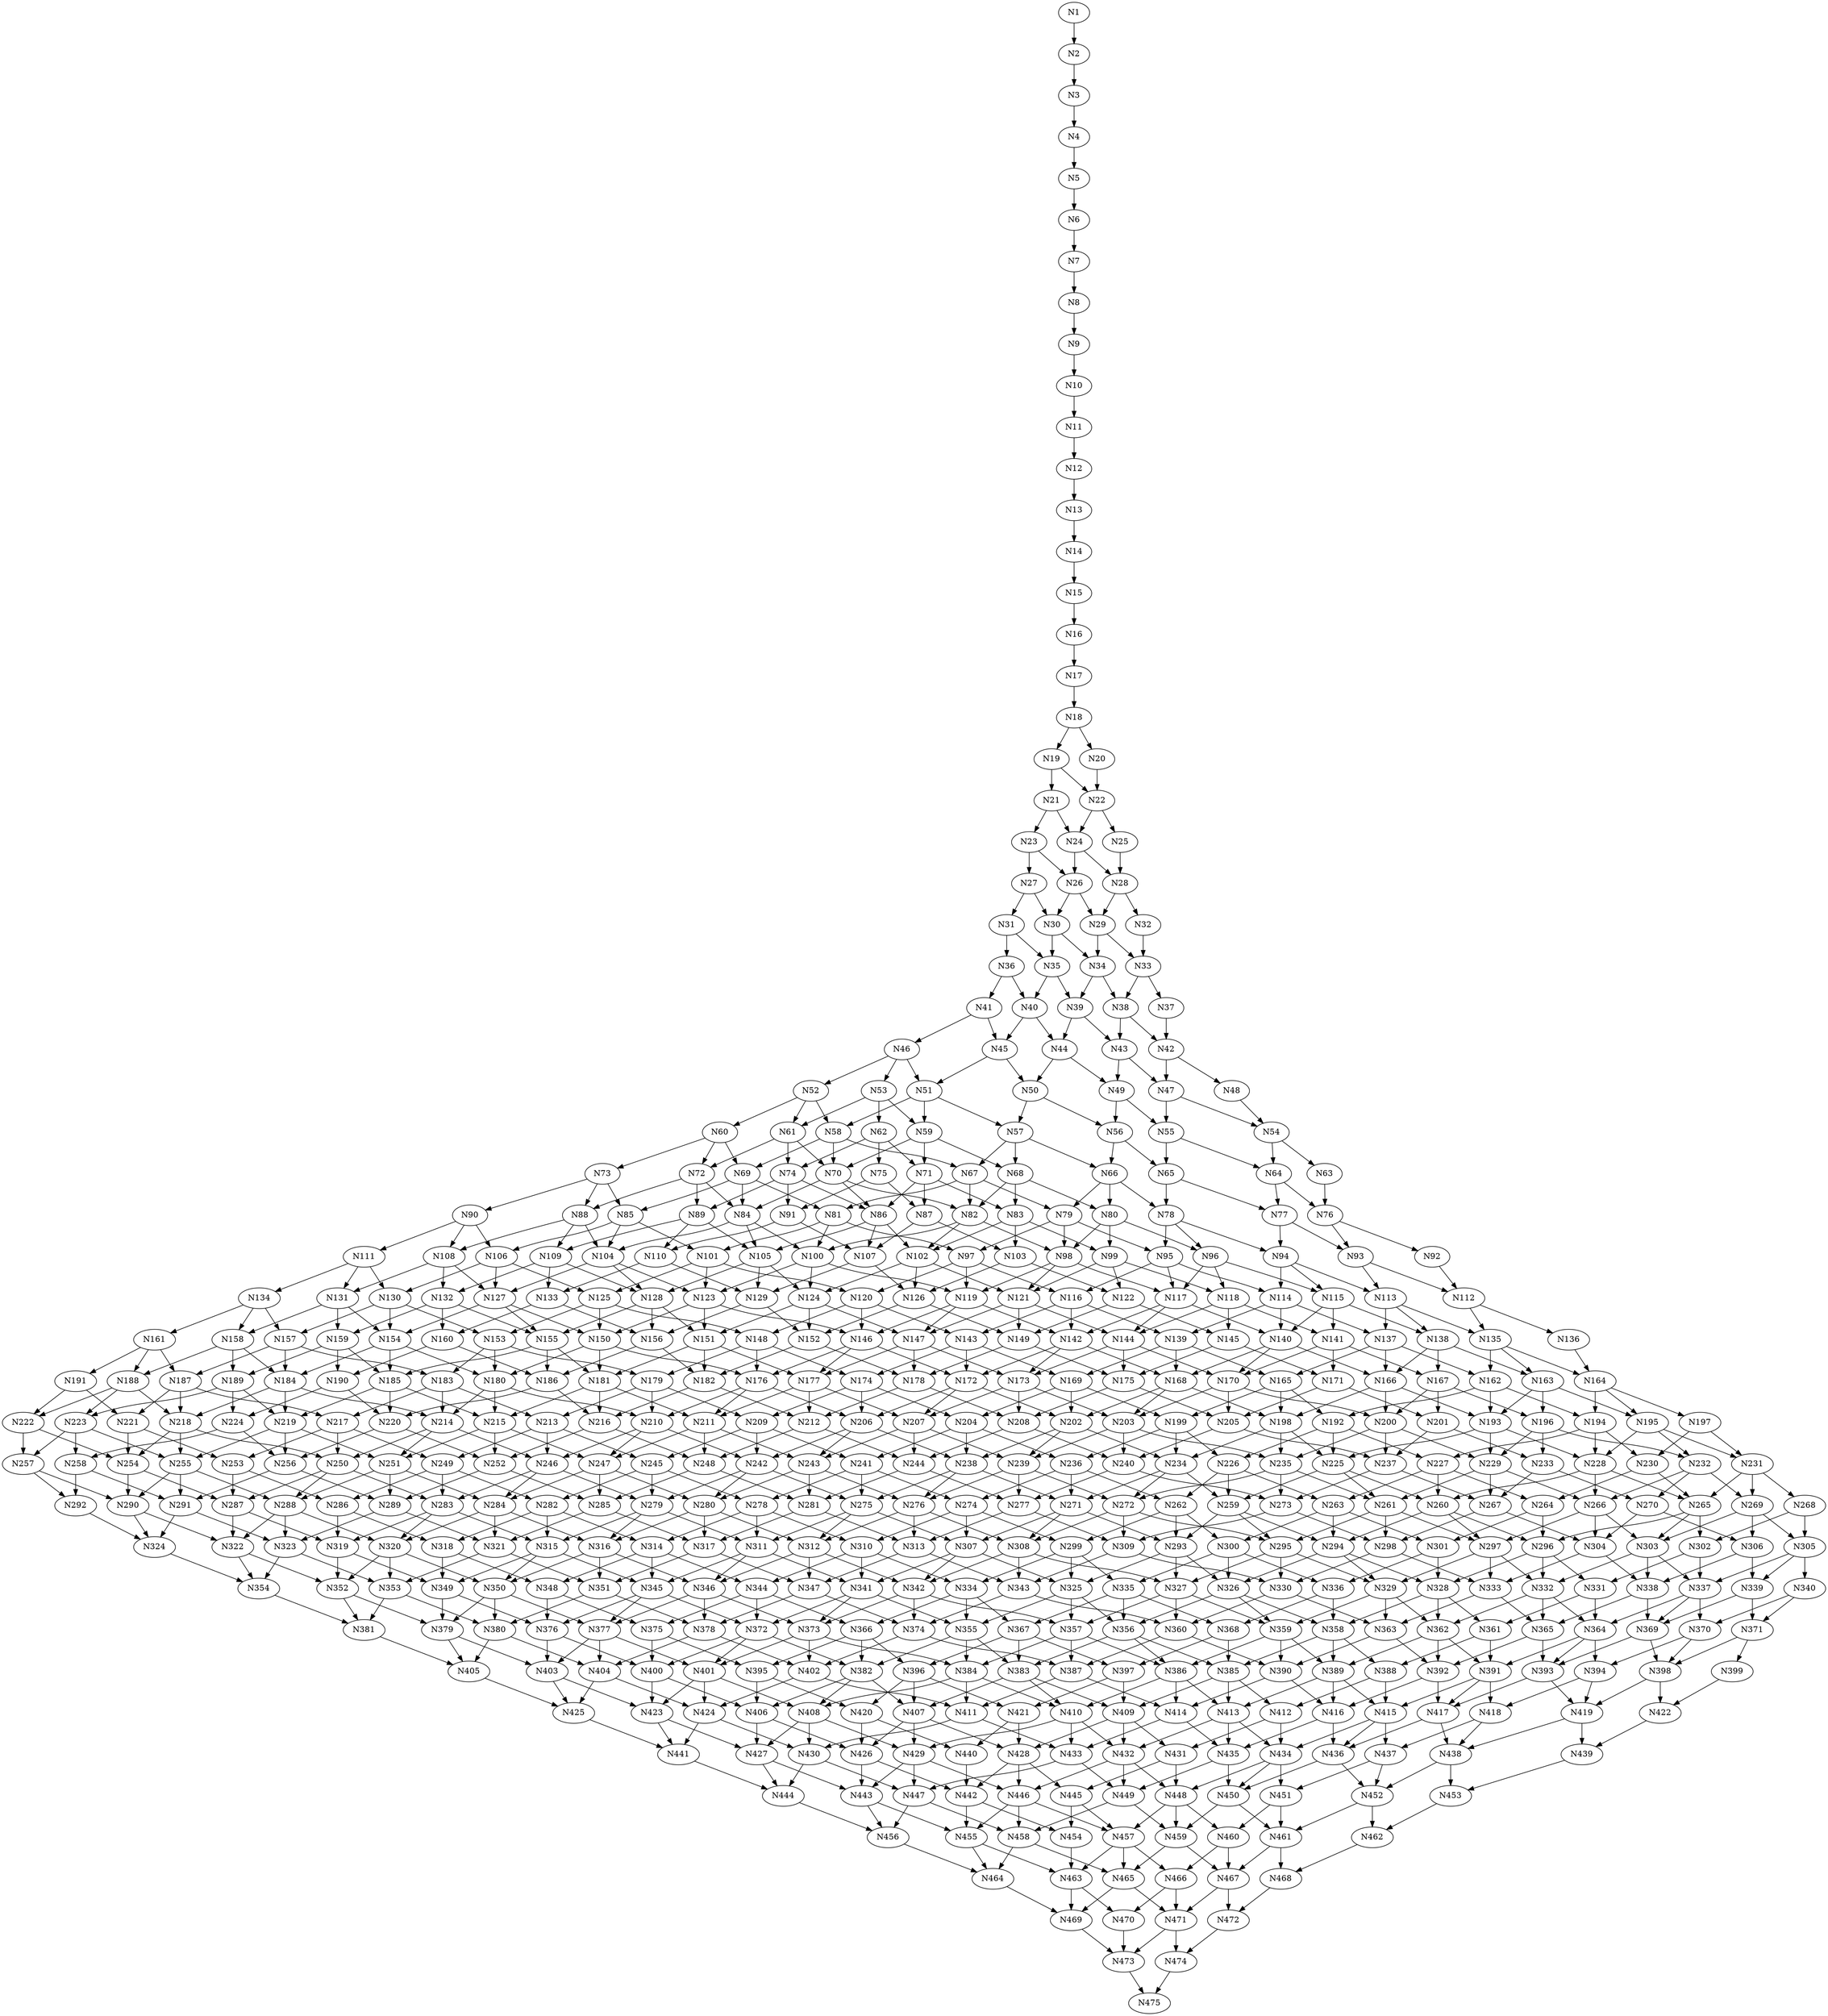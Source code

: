 digraph cpn_tools_graph {
  N475;
  N1 -> N2 ;
  N10 -> N11 ;
  N100 -> N124 ;
  N100 -> N123 ;
  N100 -> N119 ;
  N101 -> N125 ;
  N101 -> N123 ;
  N101 -> N120 ;
  N102 -> N126 ;
  N102 -> N124 ;
  N102 -> N121 ;
  N103 -> N122 ;
  N103 -> N126 ;
  N104 -> N128 ;
  N104 -> N127 ;
  N104 -> N123 ;
  N105 -> N128 ;
  N105 -> N129 ;
  N105 -> N124 ;
  N106 -> N125 ;
  N106 -> N127 ;
  N106 -> N130 ;
  N107 -> N126 ;
  N107 -> N129 ;
  N108 -> N132 ;
  N108 -> N127 ;
  N108 -> N131 ;
  N109 -> N132 ;
  N109 -> N133 ;
  N109 -> N128 ;
  N11 -> N12 ;
  N110 -> N133 ;
  N110 -> N129 ;
  N111 -> N130 ;
  N111 -> N134 ;
  N111 -> N131 ;
  N112 -> N136 ;
  N112 -> N135 ;
  N113 -> N135 ;
  N113 -> N138 ;
  N113 -> N137 ;
  N114 -> N137 ;
  N114 -> N140 ;
  N114 -> N139 ;
  N115 -> N141 ;
  N115 -> N138 ;
  N115 -> N140 ;
  N116 -> N139 ;
  N116 -> N143 ;
  N116 -> N142 ;
  N117 -> N144 ;
  N117 -> N140 ;
  N117 -> N142 ;
  N118 -> N141 ;
  N118 -> N145 ;
  N118 -> N144 ;
  N119 -> N147 ;
  N119 -> N146 ;
  N119 -> N142 ;
  N12 -> N13 ;
  N120 -> N148 ;
  N120 -> N146 ;
  N120 -> N143 ;
  N121 -> N149 ;
  N121 -> N144 ;
  N121 -> N147 ;
  N122 -> N145 ;
  N122 -> N149 ;
  N123 -> N151 ;
  N123 -> N150 ;
  N123 -> N146 ;
  N124 -> N151 ;
  N124 -> N152 ;
  N124 -> N147 ;
  N125 -> N150 ;
  N125 -> N153 ;
  N125 -> N148 ;
  N126 -> N152 ;
  N126 -> N149 ;
  N127 -> N155 ;
  N127 -> N150 ;
  N127 -> N154 ;
  N128 -> N155 ;
  N128 -> N156 ;
  N128 -> N151 ;
  N129 -> N156 ;
  N129 -> N152 ;
  N13 -> N14 ;
  N130 -> N153 ;
  N130 -> N157 ;
  N130 -> N154 ;
  N131 -> N159 ;
  N131 -> N154 ;
  N131 -> N158 ;
  N132 -> N160 ;
  N132 -> N155 ;
  N132 -> N159 ;
  N133 -> N160 ;
  N133 -> N156 ;
  N134 -> N157 ;
  N134 -> N161 ;
  N134 -> N158 ;
  N135 -> N164 ;
  N135 -> N163 ;
  N135 -> N162 ;
  N136 -> N164 ;
  N137 -> N162 ;
  N137 -> N166 ;
  N137 -> N165 ;
  N138 -> N167 ;
  N138 -> N163 ;
  N138 -> N166 ;
  N139 -> N169 ;
  N139 -> N165 ;
  N139 -> N168 ;
  N14 -> N15 ;
  N140 -> N170 ;
  N140 -> N166 ;
  N140 -> N168 ;
  N141 -> N171 ;
  N141 -> N167 ;
  N141 -> N170 ;
  N142 -> N173 ;
  N142 -> N168 ;
  N142 -> N172 ;
  N143 -> N174 ;
  N143 -> N169 ;
  N143 -> N172 ;
  N144 -> N170 ;
  N144 -> N175 ;
  N144 -> N173 ;
  N145 -> N171 ;
  N145 -> N175 ;
  N146 -> N177 ;
  N146 -> N176 ;
  N146 -> N172 ;
  N147 -> N177 ;
  N147 -> N178 ;
  N147 -> N173 ;
  N148 -> N176 ;
  N148 -> N179 ;
  N148 -> N174 ;
  N149 -> N175 ;
  N149 -> N178 ;
  N15 -> N16 ;
  N150 -> N181 ;
  N150 -> N180 ;
  N150 -> N176 ;
  N151 -> N181 ;
  N151 -> N182 ;
  N151 -> N177 ;
  N152 -> N182 ;
  N152 -> N178 ;
  N153 -> N183 ;
  N153 -> N180 ;
  N153 -> N179 ;
  N154 -> N185 ;
  N154 -> N180 ;
  N154 -> N184 ;
  N155 -> N186 ;
  N155 -> N181 ;
  N155 -> N185 ;
  N156 -> N186 ;
  N156 -> N182 ;
  N157 -> N187 ;
  N157 -> N183 ;
  N157 -> N184 ;
  N158 -> N189 ;
  N158 -> N184 ;
  N158 -> N188 ;
  N159 -> N190 ;
  N159 -> N185 ;
  N159 -> N189 ;
  N16 -> N17 ;
  N160 -> N186 ;
  N160 -> N190 ;
  N161 -> N191 ;
  N161 -> N187 ;
  N161 -> N188 ;
  N162 -> N194 ;
  N162 -> N193 ;
  N162 -> N192 ;
  N163 -> N196 ;
  N163 -> N195 ;
  N163 -> N193 ;
  N164 -> N195 ;
  N164 -> N197 ;
  N164 -> N194 ;
  N165 -> N192 ;
  N165 -> N199 ;
  N165 -> N198 ;
  N166 -> N200 ;
  N166 -> N193 ;
  N166 -> N198 ;
  N167 -> N196 ;
  N167 -> N201 ;
  N167 -> N200 ;
  N168 -> N203 ;
  N168 -> N202 ;
  N168 -> N198 ;
  N169 -> N204 ;
  N169 -> N199 ;
  N169 -> N202 ;
  N17 -> N18 ;
  N170 -> N205 ;
  N170 -> N200 ;
  N170 -> N203 ;
  N171 -> N201 ;
  N171 -> N205 ;
  N172 -> N207 ;
  N172 -> N206 ;
  N172 -> N202 ;
  N173 -> N203 ;
  N173 -> N207 ;
  N173 -> N208 ;
  N174 -> N204 ;
  N174 -> N206 ;
  N174 -> N209 ;
  N175 -> N205 ;
  N175 -> N208 ;
  N176 -> N211 ;
  N176 -> N210 ;
  N176 -> N206 ;
  N177 -> N211 ;
  N177 -> N212 ;
  N177 -> N207 ;
  N178 -> N212 ;
  N178 -> N208 ;
  N179 -> N213 ;
  N179 -> N210 ;
  N179 -> N209 ;
  N18 -> N20 ;
  N18 -> N19 ;
  N180 -> N215 ;
  N180 -> N214 ;
  N180 -> N210 ;
  N181 -> N216 ;
  N181 -> N215 ;
  N181 -> N211 ;
  N182 -> N216 ;
  N182 -> N212 ;
  N183 -> N217 ;
  N183 -> N214 ;
  N183 -> N213 ;
  N184 -> N219 ;
  N184 -> N218 ;
  N184 -> N214 ;
  N185 -> N220 ;
  N185 -> N215 ;
  N185 -> N219 ;
  N186 -> N216 ;
  N186 -> N220 ;
  N187 -> N221 ;
  N187 -> N217 ;
  N187 -> N218 ;
  N188 -> N223 ;
  N188 -> N222 ;
  N188 -> N218 ;
  N189 -> N224 ;
  N189 -> N219 ;
  N189 -> N223 ;
  N19 -> N22 ;
  N19 -> N21 ;
  N190 -> N220 ;
  N190 -> N224 ;
  N191 -> N221 ;
  N191 -> N222 ;
  N192 -> N227 ;
  N192 -> N226 ;
  N192 -> N225 ;
  N193 -> N229 ;
  N193 -> N228 ;
  N193 -> N225 ;
  N194 -> N228 ;
  N194 -> N230 ;
  N194 -> N227 ;
  N195 -> N232 ;
  N195 -> N231 ;
  N195 -> N228 ;
  N196 -> N232 ;
  N196 -> N233 ;
  N196 -> N229 ;
  N197 -> N231 ;
  N197 -> N230 ;
  N198 -> N235 ;
  N198 -> N225 ;
  N198 -> N234 ;
  N199 -> N236 ;
  N199 -> N226 ;
  N199 -> N234 ;
  N2 -> N3 ;
  N20 -> N22 ;
  N200 -> N229 ;
  N200 -> N237 ;
  N200 -> N235 ;
  N201 -> N233 ;
  N201 -> N237 ;
  N202 -> N239 ;
  N202 -> N238 ;
  N202 -> N234 ;
  N203 -> N239 ;
  N203 -> N240 ;
  N203 -> N235 ;
  N204 -> N236 ;
  N204 -> N238 ;
  N204 -> N241 ;
  N205 -> N237 ;
  N205 -> N240 ;
  N206 -> N243 ;
  N206 -> N238 ;
  N206 -> N242 ;
  N207 -> N243 ;
  N207 -> N239 ;
  N207 -> N244 ;
  N208 -> N240 ;
  N208 -> N244 ;
  N209 -> N241 ;
  N209 -> N245 ;
  N209 -> N242 ;
  N21 -> N24 ;
  N21 -> N23 ;
  N210 -> N247 ;
  N210 -> N246 ;
  N210 -> N242 ;
  N211 -> N248 ;
  N211 -> N247 ;
  N211 -> N243 ;
  N212 -> N248 ;
  N212 -> N244 ;
  N213 -> N249 ;
  N213 -> N246 ;
  N213 -> N245 ;
  N214 -> N251 ;
  N214 -> N250 ;
  N214 -> N246 ;
  N215 -> N252 ;
  N215 -> N251 ;
  N215 -> N247 ;
  N216 -> N252 ;
  N216 -> N248 ;
  N217 -> N253 ;
  N217 -> N250 ;
  N217 -> N249 ;
  N218 -> N255 ;
  N218 -> N254 ;
  N218 -> N250 ;
  N219 -> N256 ;
  N219 -> N255 ;
  N219 -> N251 ;
  N22 -> N25 ;
  N22 -> N24 ;
  N220 -> N252 ;
  N220 -> N256 ;
  N221 -> N253 ;
  N221 -> N254 ;
  N222 -> N257 ;
  N222 -> N254 ;
  N223 -> N258 ;
  N223 -> N257 ;
  N223 -> N255 ;
  N224 -> N256 ;
  N224 -> N258 ;
  N225 -> N261 ;
  N225 -> N260 ;
  N225 -> N259 ;
  N226 -> N263 ;
  N226 -> N262 ;
  N226 -> N259 ;
  N227 -> N263 ;
  N227 -> N260 ;
  N227 -> N264 ;
  N228 -> N266 ;
  N228 -> N265 ;
  N228 -> N260 ;
  N229 -> N266 ;
  N229 -> N267 ;
  N229 -> N261 ;
  N23 -> N27 ;
  N23 -> N26 ;
  N230 -> N265 ;
  N230 -> N264 ;
  N231 -> N269 ;
  N231 -> N268 ;
  N231 -> N265 ;
  N232 -> N270 ;
  N232 -> N269 ;
  N232 -> N266 ;
  N233 -> N270 ;
  N233 -> N267 ;
  N234 -> N272 ;
  N234 -> N271 ;
  N234 -> N259 ;
  N235 -> N261 ;
  N235 -> N272 ;
  N235 -> N273 ;
  N236 -> N262 ;
  N236 -> N271 ;
  N236 -> N274 ;
  N237 -> N267 ;
  N237 -> N273 ;
  N238 -> N276 ;
  N238 -> N271 ;
  N238 -> N275 ;
  N239 -> N276 ;
  N239 -> N277 ;
  N239 -> N272 ;
  N24 -> N28 ;
  N24 -> N26 ;
  N240 -> N277 ;
  N240 -> N273 ;
  N241 -> N274 ;
  N241 -> N278 ;
  N241 -> N275 ;
  N242 -> N280 ;
  N242 -> N275 ;
  N242 -> N279 ;
  N243 -> N276 ;
  N243 -> N281 ;
  N243 -> N280 ;
  N244 -> N281 ;
  N244 -> N277 ;
  N245 -> N278 ;
  N245 -> N282 ;
  N245 -> N279 ;
  N246 -> N284 ;
  N246 -> N283 ;
  N246 -> N279 ;
  N247 -> N285 ;
  N247 -> N284 ;
  N247 -> N280 ;
  N248 -> N285 ;
  N248 -> N281 ;
  N249 -> N286 ;
  N249 -> N283 ;
  N249 -> N282 ;
  N25 -> N28 ;
  N250 -> N288 ;
  N250 -> N287 ;
  N250 -> N283 ;
  N251 -> N289 ;
  N251 -> N288 ;
  N251 -> N284 ;
  N252 -> N289 ;
  N252 -> N285 ;
  N253 -> N287 ;
  N253 -> N286 ;
  N254 -> N290 ;
  N254 -> N287 ;
  N255 -> N291 ;
  N255 -> N290 ;
  N255 -> N288 ;
  N256 -> N291 ;
  N256 -> N289 ;
  N257 -> N292 ;
  N257 -> N290 ;
  N258 -> N292 ;
  N258 -> N291 ;
  N259 -> N295 ;
  N259 -> N294 ;
  N259 -> N293 ;
  N26 -> N30 ;
  N26 -> N29 ;
  N260 -> N297 ;
  N260 -> N294 ;
  N260 -> N296 ;
  N261 -> N297 ;
  N261 -> N295 ;
  N261 -> N298 ;
  N262 -> N300 ;
  N262 -> N293 ;
  N262 -> N299 ;
  N263 -> N300 ;
  N263 -> N294 ;
  N263 -> N301 ;
  N264 -> N301 ;
  N264 -> N296 ;
  N265 -> N303 ;
  N265 -> N302 ;
  N265 -> N296 ;
  N266 -> N304 ;
  N266 -> N303 ;
  N266 -> N297 ;
  N267 -> N304 ;
  N267 -> N298 ;
  N268 -> N305 ;
  N268 -> N302 ;
  N269 -> N306 ;
  N269 -> N305 ;
  N269 -> N303 ;
  N27 -> N30 ;
  N27 -> N31 ;
  N270 -> N306 ;
  N270 -> N304 ;
  N271 -> N308 ;
  N271 -> N293 ;
  N271 -> N307 ;
  N272 -> N308 ;
  N272 -> N295 ;
  N272 -> N309 ;
  N273 -> N298 ;
  N273 -> N309 ;
  N274 -> N299 ;
  N274 -> N310 ;
  N274 -> N307 ;
  N275 -> N312 ;
  N275 -> N307 ;
  N275 -> N311 ;
  N276 -> N313 ;
  N276 -> N308 ;
  N276 -> N312 ;
  N277 -> N313 ;
  N277 -> N309 ;
  N278 -> N314 ;
  N278 -> N310 ;
  N278 -> N311 ;
  N279 -> N316 ;
  N279 -> N311 ;
  N279 -> N315 ;
  N28 -> N29 ;
  N28 -> N32 ;
  N280 -> N312 ;
  N280 -> N317 ;
  N280 -> N316 ;
  N281 -> N313 ;
  N281 -> N317 ;
  N282 -> N314 ;
  N282 -> N318 ;
  N282 -> N315 ;
  N283 -> N320 ;
  N283 -> N319 ;
  N283 -> N315 ;
  N284 -> N321 ;
  N284 -> N320 ;
  N284 -> N316 ;
  N285 -> N321 ;
  N285 -> N317 ;
  N286 -> N319 ;
  N286 -> N318 ;
  N287 -> N322 ;
  N287 -> N319 ;
  N288 -> N323 ;
  N288 -> N322 ;
  N288 -> N320 ;
  N289 -> N323 ;
  N289 -> N321 ;
  N29 -> N34 ;
  N29 -> N33 ;
  N290 -> N324 ;
  N290 -> N322 ;
  N291 -> N324 ;
  N291 -> N323 ;
  N292 -> N324 ;
  N293 -> N327 ;
  N293 -> N326 ;
  N293 -> N325 ;
  N294 -> N329 ;
  N294 -> N326 ;
  N294 -> N328 ;
  N295 -> N329 ;
  N295 -> N327 ;
  N295 -> N330 ;
  N296 -> N332 ;
  N296 -> N328 ;
  N296 -> N331 ;
  N297 -> N329 ;
  N297 -> N333 ;
  N297 -> N332 ;
  N298 -> N333 ;
  N298 -> N330 ;
  N299 -> N335 ;
  N299 -> N334 ;
  N299 -> N325 ;
  N3 -> N4 ;
  N30 -> N34 ;
  N30 -> N35 ;
  N300 -> N326 ;
  N300 -> N335 ;
  N300 -> N336 ;
  N301 -> N336 ;
  N301 -> N328 ;
  N302 -> N337 ;
  N302 -> N331 ;
  N303 -> N338 ;
  N303 -> N337 ;
  N303 -> N332 ;
  N304 -> N338 ;
  N304 -> N333 ;
  N305 -> N340 ;
  N305 -> N339 ;
  N305 -> N337 ;
  N306 -> N339 ;
  N306 -> N338 ;
  N307 -> N342 ;
  N307 -> N325 ;
  N307 -> N341 ;
  N308 -> N327 ;
  N308 -> N343 ;
  N308 -> N342 ;
  N309 -> N343 ;
  N309 -> N330 ;
  N31 -> N36 ;
  N31 -> N35 ;
  N310 -> N334 ;
  N310 -> N344 ;
  N310 -> N341 ;
  N311 -> N346 ;
  N311 -> N345 ;
  N311 -> N341 ;
  N312 -> N347 ;
  N312 -> N342 ;
  N312 -> N346 ;
  N313 -> N343 ;
  N313 -> N347 ;
  N314 -> N348 ;
  N314 -> N344 ;
  N314 -> N345 ;
  N315 -> N350 ;
  N315 -> N345 ;
  N315 -> N349 ;
  N316 -> N346 ;
  N316 -> N351 ;
  N316 -> N350 ;
  N317 -> N347 ;
  N317 -> N351 ;
  N318 -> N348 ;
  N318 -> N349 ;
  N319 -> N352 ;
  N319 -> N349 ;
  N32 -> N33 ;
  N320 -> N353 ;
  N320 -> N352 ;
  N320 -> N350 ;
  N321 -> N353 ;
  N321 -> N351 ;
  N322 -> N354 ;
  N322 -> N352 ;
  N323 -> N354 ;
  N323 -> N353 ;
  N324 -> N354 ;
  N325 -> N357 ;
  N325 -> N356 ;
  N325 -> N355 ;
  N326 -> N359 ;
  N326 -> N356 ;
  N326 -> N358 ;
  N327 -> N359 ;
  N327 -> N360 ;
  N327 -> N357 ;
  N328 -> N362 ;
  N328 -> N358 ;
  N328 -> N361 ;
  N329 -> N359 ;
  N329 -> N363 ;
  N329 -> N362 ;
  N33 -> N38 ;
  N33 -> N37 ;
  N330 -> N363 ;
  N330 -> N360 ;
  N331 -> N364 ;
  N331 -> N361 ;
  N332 -> N362 ;
  N332 -> N365 ;
  N332 -> N364 ;
  N333 -> N363 ;
  N333 -> N365 ;
  N334 -> N367 ;
  N334 -> N366 ;
  N334 -> N355 ;
  N335 -> N367 ;
  N335 -> N356 ;
  N335 -> N368 ;
  N336 -> N358 ;
  N336 -> N368 ;
  N337 -> N370 ;
  N337 -> N369 ;
  N337 -> N364 ;
  N338 -> N369 ;
  N338 -> N365 ;
  N339 -> N371 ;
  N339 -> N369 ;
  N34 -> N39 ;
  N34 -> N38 ;
  N340 -> N371 ;
  N340 -> N370 ;
  N341 -> N373 ;
  N341 -> N355 ;
  N341 -> N372 ;
  N342 -> N357 ;
  N342 -> N374 ;
  N342 -> N373 ;
  N343 -> N360 ;
  N343 -> N374 ;
  N344 -> N366 ;
  N344 -> N375 ;
  N344 -> N372 ;
  N345 -> N377 ;
  N345 -> N376 ;
  N345 -> N372 ;
  N346 -> N378 ;
  N346 -> N377 ;
  N346 -> N373 ;
  N347 -> N374 ;
  N347 -> N378 ;
  N348 -> N375 ;
  N348 -> N376 ;
  N349 -> N379 ;
  N349 -> N376 ;
  N35 -> N40 ;
  N35 -> N39 ;
  N350 -> N377 ;
  N350 -> N380 ;
  N350 -> N379 ;
  N351 -> N378 ;
  N351 -> N380 ;
  N352 -> N381 ;
  N352 -> N379 ;
  N353 -> N381 ;
  N353 -> N380 ;
  N354 -> N381 ;
  N355 -> N384 ;
  N355 -> N383 ;
  N355 -> N382 ;
  N356 -> N386 ;
  N356 -> N383 ;
  N356 -> N385 ;
  N357 -> N386 ;
  N357 -> N387 ;
  N357 -> N384 ;
  N358 -> N389 ;
  N358 -> N388 ;
  N358 -> N385 ;
  N359 -> N390 ;
  N359 -> N386 ;
  N359 -> N389 ;
  N36 -> N41 ;
  N36 -> N40 ;
  N360 -> N390 ;
  N360 -> N387 ;
  N361 -> N391 ;
  N361 -> N388 ;
  N362 -> N389 ;
  N362 -> N392 ;
  N362 -> N391 ;
  N363 -> N390 ;
  N363 -> N392 ;
  N364 -> N394 ;
  N364 -> N391 ;
  N364 -> N393 ;
  N365 -> N392 ;
  N365 -> N393 ;
  N366 -> N396 ;
  N366 -> N395 ;
  N366 -> N382 ;
  N367 -> N396 ;
  N367 -> N383 ;
  N367 -> N397 ;
  N368 -> N397 ;
  N368 -> N385 ;
  N369 -> N398 ;
  N369 -> N393 ;
  N37 -> N42 ;
  N370 -> N398 ;
  N370 -> N394 ;
  N371 -> N399 ;
  N371 -> N398 ;
  N372 -> N401 ;
  N372 -> N382 ;
  N372 -> N400 ;
  N373 -> N384 ;
  N373 -> N402 ;
  N373 -> N401 ;
  N374 -> N387 ;
  N374 -> N402 ;
  N375 -> N395 ;
  N375 -> N400 ;
  N376 -> N403 ;
  N376 -> N400 ;
  N377 -> N404 ;
  N377 -> N403 ;
  N377 -> N401 ;
  N378 -> N404 ;
  N378 -> N402 ;
  N379 -> N403 ;
  N379 -> N405 ;
  N38 -> N43 ;
  N38 -> N42 ;
  N380 -> N404 ;
  N380 -> N405 ;
  N381 -> N405 ;
  N382 -> N408 ;
  N382 -> N407 ;
  N382 -> N406 ;
  N383 -> N410 ;
  N383 -> N407 ;
  N383 -> N409 ;
  N384 -> N410 ;
  N384 -> N411 ;
  N384 -> N408 ;
  N385 -> N413 ;
  N385 -> N409 ;
  N385 -> N412 ;
  N386 -> N414 ;
  N386 -> N410 ;
  N386 -> N413 ;
  N387 -> N414 ;
  N387 -> N411 ;
  N388 -> N415 ;
  N388 -> N412 ;
  N389 -> N416 ;
  N389 -> N415 ;
  N389 -> N413 ;
  N39 -> N44 ;
  N39 -> N43 ;
  N390 -> N414 ;
  N390 -> N416 ;
  N391 -> N418 ;
  N391 -> N415 ;
  N391 -> N417 ;
  N392 -> N416 ;
  N392 -> N417 ;
  N393 -> N419 ;
  N393 -> N417 ;
  N394 -> N418 ;
  N394 -> N419 ;
  N395 -> N420 ;
  N395 -> N406 ;
  N396 -> N420 ;
  N396 -> N407 ;
  N396 -> N421 ;
  N397 -> N421 ;
  N397 -> N409 ;
  N398 -> N422 ;
  N398 -> N419 ;
  N399 -> N422 ;
  N4 -> N5 ;
  N40 -> N45 ;
  N40 -> N44 ;
  N400 -> N423 ;
  N400 -> N406 ;
  N401 -> N408 ;
  N401 -> N424 ;
  N401 -> N423 ;
  N402 -> N411 ;
  N402 -> N424 ;
  N403 -> N425 ;
  N403 -> N423 ;
  N404 -> N425 ;
  N404 -> N424 ;
  N405 -> N425 ;
  N406 -> N427 ;
  N406 -> N426 ;
  N407 -> N429 ;
  N407 -> N426 ;
  N407 -> N428 ;
  N408 -> N429 ;
  N408 -> N430 ;
  N408 -> N427 ;
  N409 -> N432 ;
  N409 -> N428 ;
  N409 -> N431 ;
  N41 -> N45 ;
  N41 -> N46 ;
  N410 -> N433 ;
  N410 -> N429 ;
  N410 -> N432 ;
  N411 -> N433 ;
  N411 -> N430 ;
  N412 -> N434 ;
  N412 -> N431 ;
  N413 -> N435 ;
  N413 -> N432 ;
  N413 -> N434 ;
  N414 -> N433 ;
  N414 -> N435 ;
  N415 -> N437 ;
  N415 -> N436 ;
  N415 -> N434 ;
  N416 -> N436 ;
  N416 -> N435 ;
  N417 -> N438 ;
  N417 -> N436 ;
  N418 -> N437 ;
  N418 -> N438 ;
  N419 -> N438 ;
  N419 -> N439 ;
  N42 -> N48 ;
  N42 -> N47 ;
  N420 -> N426 ;
  N420 -> N440 ;
  N421 -> N440 ;
  N421 -> N428 ;
  N422 -> N439 ;
  N423 -> N427 ;
  N423 -> N441 ;
  N424 -> N430 ;
  N424 -> N441 ;
  N425 -> N441 ;
  N426 -> N443 ;
  N426 -> N442 ;
  N427 -> N443 ;
  N427 -> N444 ;
  N428 -> N446 ;
  N428 -> N442 ;
  N428 -> N445 ;
  N429 -> N447 ;
  N429 -> N443 ;
  N429 -> N446 ;
  N43 -> N49 ;
  N43 -> N47 ;
  N430 -> N447 ;
  N430 -> N444 ;
  N431 -> N448 ;
  N431 -> N445 ;
  N432 -> N449 ;
  N432 -> N446 ;
  N432 -> N448 ;
  N433 -> N447 ;
  N433 -> N449 ;
  N434 -> N451 ;
  N434 -> N450 ;
  N434 -> N448 ;
  N435 -> N449 ;
  N435 -> N450 ;
  N436 -> N452 ;
  N436 -> N450 ;
  N437 -> N452 ;
  N437 -> N451 ;
  N438 -> N452 ;
  N438 -> N453 ;
  N439 -> N453 ;
  N44 -> N50 ;
  N44 -> N49 ;
  N440 -> N442 ;
  N441 -> N444 ;
  N442 -> N455 ;
  N442 -> N454 ;
  N443 -> N456 ;
  N443 -> N455 ;
  N444 -> N456 ;
  N445 -> N457 ;
  N445 -> N454 ;
  N446 -> N458 ;
  N446 -> N455 ;
  N446 -> N457 ;
  N447 -> N456 ;
  N447 -> N458 ;
  N448 -> N460 ;
  N448 -> N459 ;
  N448 -> N457 ;
  N449 -> N458 ;
  N449 -> N459 ;
  N45 -> N50 ;
  N45 -> N51 ;
  N450 -> N461 ;
  N450 -> N459 ;
  N451 -> N461 ;
  N451 -> N460 ;
  N452 -> N462 ;
  N452 -> N461 ;
  N453 -> N462 ;
  N454 -> N463 ;
  N455 -> N464 ;
  N455 -> N463 ;
  N456 -> N464 ;
  N457 -> N466 ;
  N457 -> N465 ;
  N457 -> N463 ;
  N458 -> N464 ;
  N458 -> N465 ;
  N459 -> N467 ;
  N459 -> N465 ;
  N46 -> N51 ;
  N46 -> N53 ;
  N46 -> N52 ;
  N460 -> N467 ;
  N460 -> N466 ;
  N461 -> N468 ;
  N461 -> N467 ;
  N462 -> N468 ;
  N463 -> N470 ;
  N463 -> N469 ;
  N464 -> N469 ;
  N465 -> N471 ;
  N465 -> N469 ;
  N466 -> N471 ;
  N466 -> N470 ;
  N467 -> N472 ;
  N467 -> N471 ;
  N468 -> N472 ;
  N469 -> N473 ;
  N47 -> N55 ;
  N47 -> N54 ;
  N470 -> N473 ;
  N471 -> N474 ;
  N471 -> N473 ;
  N472 -> N474 ;
  N473 -> N475 ;
  N474 -> N475 ;
  N48 -> N54 ;
  N49 -> N56 ;
  N49 -> N55 ;
  N5 -> N6 ;
  N50 -> N57 ;
  N50 -> N56 ;
  N51 -> N57 ;
  N51 -> N59 ;
  N51 -> N58 ;
  N52 -> N58 ;
  N52 -> N61 ;
  N52 -> N60 ;
  N53 -> N62 ;
  N53 -> N59 ;
  N53 -> N61 ;
  N54 -> N64 ;
  N54 -> N63 ;
  N55 -> N65 ;
  N55 -> N64 ;
  N56 -> N66 ;
  N56 -> N65 ;
  N57 -> N68 ;
  N57 -> N66 ;
  N57 -> N67 ;
  N58 -> N67 ;
  N58 -> N70 ;
  N58 -> N69 ;
  N59 -> N71 ;
  N59 -> N68 ;
  N59 -> N70 ;
  N6 -> N7 ;
  N60 -> N73 ;
  N60 -> N69 ;
  N60 -> N72 ;
  N61 -> N74 ;
  N61 -> N70 ;
  N61 -> N72 ;
  N62 -> N75 ;
  N62 -> N71 ;
  N62 -> N74 ;
  N63 -> N76 ;
  N64 -> N77 ;
  N64 -> N76 ;
  N65 -> N77 ;
  N65 -> N78 ;
  N66 -> N80 ;
  N66 -> N78 ;
  N66 -> N79 ;
  N67 -> N82 ;
  N67 -> N81 ;
  N67 -> N79 ;
  N68 -> N83 ;
  N68 -> N80 ;
  N68 -> N82 ;
  N69 -> N85 ;
  N69 -> N81 ;
  N69 -> N84 ;
  N7 -> N8 ;
  N70 -> N86 ;
  N70 -> N82 ;
  N70 -> N84 ;
  N71 -> N87 ;
  N71 -> N83 ;
  N71 -> N86 ;
  N72 -> N89 ;
  N72 -> N88 ;
  N72 -> N84 ;
  N73 -> N90 ;
  N73 -> N85 ;
  N73 -> N88 ;
  N74 -> N91 ;
  N74 -> N86 ;
  N74 -> N89 ;
  N75 -> N87 ;
  N75 -> N91 ;
  N76 -> N93 ;
  N76 -> N92 ;
  N77 -> N93 ;
  N77 -> N94 ;
  N78 -> N94 ;
  N78 -> N96 ;
  N78 -> N95 ;
  N79 -> N98 ;
  N79 -> N95 ;
  N79 -> N97 ;
  N8 -> N9 ;
  N80 -> N99 ;
  N80 -> N96 ;
  N80 -> N98 ;
  N81 -> N101 ;
  N81 -> N100 ;
  N81 -> N97 ;
  N82 -> N102 ;
  N82 -> N100 ;
  N82 -> N98 ;
  N83 -> N103 ;
  N83 -> N99 ;
  N83 -> N102 ;
  N84 -> N105 ;
  N84 -> N104 ;
  N84 -> N100 ;
  N85 -> N106 ;
  N85 -> N101 ;
  N85 -> N104 ;
  N86 -> N107 ;
  N86 -> N102 ;
  N86 -> N105 ;
  N87 -> N103 ;
  N87 -> N107 ;
  N88 -> N109 ;
  N88 -> N108 ;
  N88 -> N104 ;
  N89 -> N109 ;
  N89 -> N110 ;
  N89 -> N105 ;
  N9 -> N10 ;
  N90 -> N106 ;
  N90 -> N108 ;
  N90 -> N111 ;
  N91 -> N107 ;
  N91 -> N110 ;
  N92 -> N112 ;
  N93 -> N112 ;
  N93 -> N113 ;
  N94 -> N113 ;
  N94 -> N115 ;
  N94 -> N114 ;
  N95 -> N114 ;
  N95 -> N117 ;
  N95 -> N116 ;
  N96 -> N118 ;
  N96 -> N115 ;
  N96 -> N117 ;
  N97 -> N120 ;
  N97 -> N119 ;
  N97 -> N116 ;
  N98 -> N121 ;
  N98 -> N117 ;
  N98 -> N119 ;
  N99 -> N122 ;
  N99 -> N118 ;
  N99 -> N121 ;
}